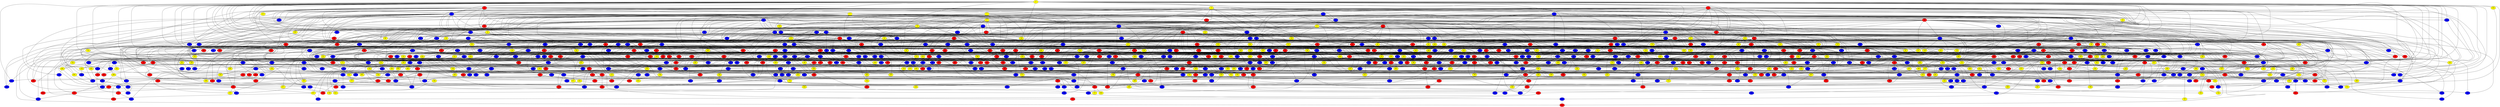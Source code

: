 graph {
0 [style = filled fillcolor = yellow];
1 [style = filled fillcolor = red];
2 [style = filled fillcolor = yellow];
3 [style = filled fillcolor = red];
4 [style = filled fillcolor = blue];
5 [style = filled fillcolor = blue];
6 [style = filled fillcolor = blue];
7 [style = filled fillcolor = yellow];
8 [style = filled fillcolor = blue];
9 [style = filled fillcolor = yellow];
10 [style = filled fillcolor = yellow];
11 [style = filled fillcolor = yellow];
12 [style = filled fillcolor = blue];
13 [style = filled fillcolor = blue];
14 [style = filled fillcolor = red];
15 [style = filled fillcolor = blue];
16 [style = filled fillcolor = blue];
17 [style = filled fillcolor = yellow];
18 [style = filled fillcolor = yellow];
19 [style = filled fillcolor = blue];
20 [style = filled fillcolor = red];
21 [style = filled fillcolor = blue];
22 [style = filled fillcolor = yellow];
23 [style = filled fillcolor = red];
24 [style = filled fillcolor = yellow];
25 [style = filled fillcolor = blue];
26 [style = filled fillcolor = red];
27 [style = filled fillcolor = blue];
28 [style = filled fillcolor = blue];
29 [style = filled fillcolor = red];
30 [style = filled fillcolor = red];
31 [style = filled fillcolor = red];
32 [style = filled fillcolor = red];
33 [style = filled fillcolor = red];
34 [style = filled fillcolor = red];
35 [style = filled fillcolor = blue];
36 [style = filled fillcolor = yellow];
37 [style = filled fillcolor = blue];
38 [style = filled fillcolor = red];
39 [style = filled fillcolor = yellow];
40 [style = filled fillcolor = red];
41 [style = filled fillcolor = blue];
42 [style = filled fillcolor = blue];
43 [style = filled fillcolor = blue];
44 [style = filled fillcolor = red];
45 [style = filled fillcolor = yellow];
46 [style = filled fillcolor = yellow];
47 [style = filled fillcolor = yellow];
48 [style = filled fillcolor = red];
49 [style = filled fillcolor = blue];
50 [style = filled fillcolor = yellow];
51 [style = filled fillcolor = blue];
52 [style = filled fillcolor = blue];
53 [style = filled fillcolor = blue];
54 [style = filled fillcolor = blue];
55 [style = filled fillcolor = blue];
56 [style = filled fillcolor = red];
57 [style = filled fillcolor = blue];
58 [style = filled fillcolor = blue];
59 [style = filled fillcolor = red];
60 [style = filled fillcolor = blue];
61 [style = filled fillcolor = red];
62 [style = filled fillcolor = red];
63 [style = filled fillcolor = blue];
64 [style = filled fillcolor = red];
65 [style = filled fillcolor = red];
66 [style = filled fillcolor = yellow];
67 [style = filled fillcolor = blue];
68 [style = filled fillcolor = blue];
69 [style = filled fillcolor = blue];
70 [style = filled fillcolor = red];
71 [style = filled fillcolor = blue];
72 [style = filled fillcolor = yellow];
73 [style = filled fillcolor = red];
74 [style = filled fillcolor = yellow];
75 [style = filled fillcolor = blue];
76 [style = filled fillcolor = blue];
77 [style = filled fillcolor = blue];
78 [style = filled fillcolor = yellow];
79 [style = filled fillcolor = red];
80 [style = filled fillcolor = blue];
81 [style = filled fillcolor = yellow];
82 [style = filled fillcolor = blue];
83 [style = filled fillcolor = blue];
84 [style = filled fillcolor = red];
85 [style = filled fillcolor = yellow];
86 [style = filled fillcolor = blue];
87 [style = filled fillcolor = red];
88 [style = filled fillcolor = yellow];
89 [style = filled fillcolor = red];
90 [style = filled fillcolor = blue];
91 [style = filled fillcolor = red];
92 [style = filled fillcolor = yellow];
93 [style = filled fillcolor = yellow];
94 [style = filled fillcolor = red];
95 [style = filled fillcolor = red];
96 [style = filled fillcolor = red];
97 [style = filled fillcolor = red];
98 [style = filled fillcolor = red];
99 [style = filled fillcolor = blue];
100 [style = filled fillcolor = blue];
101 [style = filled fillcolor = red];
102 [style = filled fillcolor = yellow];
103 [style = filled fillcolor = red];
104 [style = filled fillcolor = blue];
105 [style = filled fillcolor = blue];
106 [style = filled fillcolor = yellow];
107 [style = filled fillcolor = yellow];
108 [style = filled fillcolor = blue];
109 [style = filled fillcolor = red];
110 [style = filled fillcolor = red];
111 [style = filled fillcolor = red];
112 [style = filled fillcolor = blue];
113 [style = filled fillcolor = yellow];
114 [style = filled fillcolor = yellow];
115 [style = filled fillcolor = red];
116 [style = filled fillcolor = blue];
117 [style = filled fillcolor = blue];
118 [style = filled fillcolor = blue];
119 [style = filled fillcolor = yellow];
120 [style = filled fillcolor = yellow];
121 [style = filled fillcolor = red];
122 [style = filled fillcolor = yellow];
123 [style = filled fillcolor = yellow];
124 [style = filled fillcolor = red];
125 [style = filled fillcolor = blue];
126 [style = filled fillcolor = blue];
127 [style = filled fillcolor = red];
128 [style = filled fillcolor = blue];
129 [style = filled fillcolor = yellow];
130 [style = filled fillcolor = blue];
131 [style = filled fillcolor = blue];
132 [style = filled fillcolor = blue];
133 [style = filled fillcolor = red];
134 [style = filled fillcolor = yellow];
135 [style = filled fillcolor = red];
136 [style = filled fillcolor = blue];
137 [style = filled fillcolor = red];
138 [style = filled fillcolor = red];
139 [style = filled fillcolor = yellow];
140 [style = filled fillcolor = blue];
141 [style = filled fillcolor = red];
142 [style = filled fillcolor = blue];
143 [style = filled fillcolor = yellow];
144 [style = filled fillcolor = blue];
145 [style = filled fillcolor = yellow];
146 [style = filled fillcolor = red];
147 [style = filled fillcolor = yellow];
148 [style = filled fillcolor = red];
149 [style = filled fillcolor = blue];
150 [style = filled fillcolor = yellow];
151 [style = filled fillcolor = blue];
152 [style = filled fillcolor = blue];
153 [style = filled fillcolor = red];
154 [style = filled fillcolor = red];
155 [style = filled fillcolor = blue];
156 [style = filled fillcolor = red];
157 [style = filled fillcolor = blue];
158 [style = filled fillcolor = yellow];
159 [style = filled fillcolor = red];
160 [style = filled fillcolor = red];
161 [style = filled fillcolor = blue];
162 [style = filled fillcolor = blue];
163 [style = filled fillcolor = blue];
164 [style = filled fillcolor = red];
165 [style = filled fillcolor = blue];
166 [style = filled fillcolor = blue];
167 [style = filled fillcolor = blue];
168 [style = filled fillcolor = red];
169 [style = filled fillcolor = yellow];
170 [style = filled fillcolor = blue];
171 [style = filled fillcolor = yellow];
172 [style = filled fillcolor = red];
173 [style = filled fillcolor = blue];
174 [style = filled fillcolor = red];
175 [style = filled fillcolor = blue];
176 [style = filled fillcolor = yellow];
177 [style = filled fillcolor = blue];
178 [style = filled fillcolor = red];
179 [style = filled fillcolor = red];
180 [style = filled fillcolor = yellow];
181 [style = filled fillcolor = blue];
182 [style = filled fillcolor = yellow];
183 [style = filled fillcolor = red];
184 [style = filled fillcolor = blue];
185 [style = filled fillcolor = blue];
186 [style = filled fillcolor = yellow];
187 [style = filled fillcolor = blue];
188 [style = filled fillcolor = blue];
189 [style = filled fillcolor = yellow];
190 [style = filled fillcolor = blue];
191 [style = filled fillcolor = blue];
192 [style = filled fillcolor = red];
193 [style = filled fillcolor = blue];
194 [style = filled fillcolor = yellow];
195 [style = filled fillcolor = yellow];
196 [style = filled fillcolor = blue];
197 [style = filled fillcolor = blue];
198 [style = filled fillcolor = red];
199 [style = filled fillcolor = red];
200 [style = filled fillcolor = yellow];
201 [style = filled fillcolor = yellow];
202 [style = filled fillcolor = blue];
203 [style = filled fillcolor = red];
204 [style = filled fillcolor = red];
205 [style = filled fillcolor = blue];
206 [style = filled fillcolor = blue];
207 [style = filled fillcolor = yellow];
208 [style = filled fillcolor = red];
209 [style = filled fillcolor = red];
210 [style = filled fillcolor = yellow];
211 [style = filled fillcolor = yellow];
212 [style = filled fillcolor = red];
213 [style = filled fillcolor = yellow];
214 [style = filled fillcolor = yellow];
215 [style = filled fillcolor = red];
216 [style = filled fillcolor = red];
217 [style = filled fillcolor = blue];
218 [style = filled fillcolor = red];
219 [style = filled fillcolor = yellow];
220 [style = filled fillcolor = blue];
221 [style = filled fillcolor = yellow];
222 [style = filled fillcolor = red];
223 [style = filled fillcolor = yellow];
224 [style = filled fillcolor = red];
225 [style = filled fillcolor = red];
226 [style = filled fillcolor = red];
227 [style = filled fillcolor = red];
228 [style = filled fillcolor = red];
229 [style = filled fillcolor = yellow];
230 [style = filled fillcolor = blue];
231 [style = filled fillcolor = red];
232 [style = filled fillcolor = yellow];
233 [style = filled fillcolor = blue];
234 [style = filled fillcolor = blue];
235 [style = filled fillcolor = yellow];
236 [style = filled fillcolor = blue];
237 [style = filled fillcolor = blue];
238 [style = filled fillcolor = yellow];
239 [style = filled fillcolor = blue];
240 [style = filled fillcolor = yellow];
241 [style = filled fillcolor = blue];
242 [style = filled fillcolor = blue];
243 [style = filled fillcolor = blue];
244 [style = filled fillcolor = blue];
245 [style = filled fillcolor = yellow];
246 [style = filled fillcolor = red];
247 [style = filled fillcolor = blue];
248 [style = filled fillcolor = yellow];
249 [style = filled fillcolor = blue];
250 [style = filled fillcolor = red];
251 [style = filled fillcolor = red];
252 [style = filled fillcolor = blue];
253 [style = filled fillcolor = yellow];
254 [style = filled fillcolor = yellow];
255 [style = filled fillcolor = red];
256 [style = filled fillcolor = red];
257 [style = filled fillcolor = yellow];
258 [style = filled fillcolor = blue];
259 [style = filled fillcolor = red];
260 [style = filled fillcolor = blue];
261 [style = filled fillcolor = blue];
262 [style = filled fillcolor = blue];
263 [style = filled fillcolor = yellow];
264 [style = filled fillcolor = blue];
265 [style = filled fillcolor = red];
266 [style = filled fillcolor = blue];
267 [style = filled fillcolor = red];
268 [style = filled fillcolor = blue];
269 [style = filled fillcolor = blue];
270 [style = filled fillcolor = blue];
271 [style = filled fillcolor = blue];
272 [style = filled fillcolor = blue];
273 [style = filled fillcolor = yellow];
274 [style = filled fillcolor = red];
275 [style = filled fillcolor = yellow];
276 [style = filled fillcolor = blue];
277 [style = filled fillcolor = blue];
278 [style = filled fillcolor = blue];
279 [style = filled fillcolor = blue];
280 [style = filled fillcolor = blue];
281 [style = filled fillcolor = blue];
282 [style = filled fillcolor = yellow];
283 [style = filled fillcolor = yellow];
284 [style = filled fillcolor = blue];
285 [style = filled fillcolor = yellow];
286 [style = filled fillcolor = blue];
287 [style = filled fillcolor = red];
288 [style = filled fillcolor = blue];
289 [style = filled fillcolor = red];
290 [style = filled fillcolor = blue];
291 [style = filled fillcolor = red];
292 [style = filled fillcolor = yellow];
293 [style = filled fillcolor = blue];
294 [style = filled fillcolor = blue];
295 [style = filled fillcolor = yellow];
296 [style = filled fillcolor = red];
297 [style = filled fillcolor = yellow];
298 [style = filled fillcolor = yellow];
299 [style = filled fillcolor = blue];
300 [style = filled fillcolor = red];
301 [style = filled fillcolor = red];
302 [style = filled fillcolor = blue];
303 [style = filled fillcolor = red];
304 [style = filled fillcolor = blue];
305 [style = filled fillcolor = yellow];
306 [style = filled fillcolor = red];
307 [style = filled fillcolor = red];
308 [style = filled fillcolor = yellow];
309 [style = filled fillcolor = blue];
310 [style = filled fillcolor = blue];
311 [style = filled fillcolor = yellow];
312 [style = filled fillcolor = blue];
313 [style = filled fillcolor = red];
314 [style = filled fillcolor = red];
315 [style = filled fillcolor = yellow];
316 [style = filled fillcolor = blue];
317 [style = filled fillcolor = yellow];
318 [style = filled fillcolor = blue];
319 [style = filled fillcolor = red];
320 [style = filled fillcolor = blue];
321 [style = filled fillcolor = blue];
322 [style = filled fillcolor = yellow];
323 [style = filled fillcolor = yellow];
324 [style = filled fillcolor = yellow];
325 [style = filled fillcolor = blue];
326 [style = filled fillcolor = blue];
327 [style = filled fillcolor = red];
328 [style = filled fillcolor = blue];
329 [style = filled fillcolor = red];
330 [style = filled fillcolor = blue];
331 [style = filled fillcolor = red];
332 [style = filled fillcolor = yellow];
333 [style = filled fillcolor = yellow];
334 [style = filled fillcolor = blue];
335 [style = filled fillcolor = yellow];
336 [style = filled fillcolor = red];
337 [style = filled fillcolor = red];
338 [style = filled fillcolor = blue];
339 [style = filled fillcolor = yellow];
340 [style = filled fillcolor = blue];
341 [style = filled fillcolor = red];
342 [style = filled fillcolor = red];
343 [style = filled fillcolor = red];
344 [style = filled fillcolor = yellow];
345 [style = filled fillcolor = yellow];
346 [style = filled fillcolor = red];
347 [style = filled fillcolor = blue];
348 [style = filled fillcolor = red];
349 [style = filled fillcolor = yellow];
350 [style = filled fillcolor = yellow];
351 [style = filled fillcolor = red];
352 [style = filled fillcolor = yellow];
353 [style = filled fillcolor = red];
354 [style = filled fillcolor = red];
355 [style = filled fillcolor = blue];
356 [style = filled fillcolor = red];
357 [style = filled fillcolor = blue];
358 [style = filled fillcolor = blue];
359 [style = filled fillcolor = yellow];
360 [style = filled fillcolor = blue];
361 [style = filled fillcolor = blue];
362 [style = filled fillcolor = red];
363 [style = filled fillcolor = yellow];
364 [style = filled fillcolor = blue];
365 [style = filled fillcolor = yellow];
366 [style = filled fillcolor = blue];
367 [style = filled fillcolor = blue];
368 [style = filled fillcolor = red];
369 [style = filled fillcolor = blue];
370 [style = filled fillcolor = blue];
371 [style = filled fillcolor = blue];
372 [style = filled fillcolor = blue];
373 [style = filled fillcolor = blue];
374 [style = filled fillcolor = blue];
375 [style = filled fillcolor = blue];
376 [style = filled fillcolor = blue];
377 [style = filled fillcolor = blue];
378 [style = filled fillcolor = blue];
379 [style = filled fillcolor = red];
380 [style = filled fillcolor = red];
381 [style = filled fillcolor = blue];
382 [style = filled fillcolor = yellow];
383 [style = filled fillcolor = blue];
384 [style = filled fillcolor = red];
385 [style = filled fillcolor = yellow];
386 [style = filled fillcolor = yellow];
387 [style = filled fillcolor = red];
388 [style = filled fillcolor = blue];
389 [style = filled fillcolor = red];
390 [style = filled fillcolor = yellow];
391 [style = filled fillcolor = yellow];
392 [style = filled fillcolor = blue];
393 [style = filled fillcolor = blue];
394 [style = filled fillcolor = yellow];
395 [style = filled fillcolor = blue];
396 [style = filled fillcolor = yellow];
397 [style = filled fillcolor = blue];
398 [style = filled fillcolor = blue];
399 [style = filled fillcolor = blue];
400 [style = filled fillcolor = red];
401 [style = filled fillcolor = red];
402 [style = filled fillcolor = yellow];
403 [style = filled fillcolor = blue];
404 [style = filled fillcolor = yellow];
405 [style = filled fillcolor = red];
406 [style = filled fillcolor = red];
407 [style = filled fillcolor = red];
408 [style = filled fillcolor = yellow];
409 [style = filled fillcolor = yellow];
410 [style = filled fillcolor = red];
411 [style = filled fillcolor = blue];
412 [style = filled fillcolor = blue];
413 [style = filled fillcolor = red];
414 [style = filled fillcolor = yellow];
415 [style = filled fillcolor = blue];
416 [style = filled fillcolor = yellow];
417 [style = filled fillcolor = blue];
418 [style = filled fillcolor = blue];
419 [style = filled fillcolor = blue];
420 [style = filled fillcolor = blue];
421 [style = filled fillcolor = blue];
422 [style = filled fillcolor = blue];
423 [style = filled fillcolor = blue];
424 [style = filled fillcolor = red];
425 [style = filled fillcolor = yellow];
426 [style = filled fillcolor = yellow];
427 [style = filled fillcolor = red];
428 [style = filled fillcolor = red];
429 [style = filled fillcolor = yellow];
430 [style = filled fillcolor = blue];
431 [style = filled fillcolor = red];
432 [style = filled fillcolor = blue];
433 [style = filled fillcolor = blue];
434 [style = filled fillcolor = blue];
435 [style = filled fillcolor = red];
436 [style = filled fillcolor = blue];
437 [style = filled fillcolor = red];
438 [style = filled fillcolor = yellow];
439 [style = filled fillcolor = blue];
440 [style = filled fillcolor = red];
441 [style = filled fillcolor = blue];
442 [style = filled fillcolor = red];
443 [style = filled fillcolor = blue];
444 [style = filled fillcolor = red];
445 [style = filled fillcolor = blue];
446 [style = filled fillcolor = red];
447 [style = filled fillcolor = blue];
448 [style = filled fillcolor = yellow];
449 [style = filled fillcolor = blue];
450 [style = filled fillcolor = red];
451 [style = filled fillcolor = yellow];
452 [style = filled fillcolor = blue];
453 [style = filled fillcolor = yellow];
454 [style = filled fillcolor = blue];
455 [style = filled fillcolor = blue];
456 [style = filled fillcolor = blue];
457 [style = filled fillcolor = yellow];
458 [style = filled fillcolor = blue];
459 [style = filled fillcolor = yellow];
460 [style = filled fillcolor = blue];
461 [style = filled fillcolor = yellow];
462 [style = filled fillcolor = blue];
463 [style = filled fillcolor = blue];
464 [style = filled fillcolor = blue];
465 [style = filled fillcolor = blue];
466 [style = filled fillcolor = blue];
467 [style = filled fillcolor = blue];
468 [style = filled fillcolor = yellow];
469 [style = filled fillcolor = yellow];
470 [style = filled fillcolor = blue];
471 [style = filled fillcolor = blue];
472 [style = filled fillcolor = yellow];
473 [style = filled fillcolor = blue];
474 [style = filled fillcolor = blue];
475 [style = filled fillcolor = yellow];
476 [style = filled fillcolor = blue];
477 [style = filled fillcolor = blue];
478 [style = filled fillcolor = blue];
479 [style = filled fillcolor = blue];
480 [style = filled fillcolor = red];
481 [style = filled fillcolor = blue];
482 [style = filled fillcolor = blue];
483 [style = filled fillcolor = yellow];
484 [style = filled fillcolor = yellow];
485 [style = filled fillcolor = red];
486 [style = filled fillcolor = blue];
487 [style = filled fillcolor = yellow];
488 [style = filled fillcolor = blue];
489 [style = filled fillcolor = blue];
490 [style = filled fillcolor = red];
491 [style = filled fillcolor = blue];
492 [style = filled fillcolor = yellow];
493 [style = filled fillcolor = blue];
494 [style = filled fillcolor = yellow];
495 [style = filled fillcolor = red];
496 [style = filled fillcolor = yellow];
497 [style = filled fillcolor = yellow];
498 [style = filled fillcolor = yellow];
499 [style = filled fillcolor = yellow];
500 [style = filled fillcolor = blue];
501 [style = filled fillcolor = blue];
502 [style = filled fillcolor = blue];
503 [style = filled fillcolor = yellow];
504 [style = filled fillcolor = yellow];
505 [style = filled fillcolor = blue];
506 [style = filled fillcolor = blue];
507 [style = filled fillcolor = yellow];
508 [style = filled fillcolor = red];
509 [style = filled fillcolor = blue];
510 [style = filled fillcolor = blue];
511 [style = filled fillcolor = blue];
512 [style = filled fillcolor = blue];
513 [style = filled fillcolor = yellow];
514 [style = filled fillcolor = yellow];
515 [style = filled fillcolor = blue];
516 [style = filled fillcolor = yellow];
517 [style = filled fillcolor = red];
518 [style = filled fillcolor = red];
519 [style = filled fillcolor = yellow];
520 [style = filled fillcolor = yellow];
521 [style = filled fillcolor = blue];
522 [style = filled fillcolor = red];
523 [style = filled fillcolor = yellow];
524 [style = filled fillcolor = blue];
525 [style = filled fillcolor = blue];
526 [style = filled fillcolor = red];
527 [style = filled fillcolor = red];
528 [style = filled fillcolor = yellow];
529 [style = filled fillcolor = yellow];
530 [style = filled fillcolor = red];
531 [style = filled fillcolor = red];
532 [style = filled fillcolor = blue];
533 [style = filled fillcolor = yellow];
534 [style = filled fillcolor = blue];
535 [style = filled fillcolor = yellow];
536 [style = filled fillcolor = yellow];
537 [style = filled fillcolor = blue];
538 [style = filled fillcolor = blue];
539 [style = filled fillcolor = blue];
540 [style = filled fillcolor = blue];
541 [style = filled fillcolor = red];
542 [style = filled fillcolor = blue];
543 [style = filled fillcolor = red];
544 [style = filled fillcolor = blue];
545 [style = filled fillcolor = blue];
546 [style = filled fillcolor = red];
547 [style = filled fillcolor = blue];
548 [style = filled fillcolor = blue];
549 [style = filled fillcolor = yellow];
550 [style = filled fillcolor = blue];
551 [style = filled fillcolor = red];
552 [style = filled fillcolor = blue];
553 [style = filled fillcolor = yellow];
554 [style = filled fillcolor = blue];
555 [style = filled fillcolor = blue];
556 [style = filled fillcolor = blue];
557 [style = filled fillcolor = yellow];
558 [style = filled fillcolor = yellow];
559 [style = filled fillcolor = blue];
560 [style = filled fillcolor = yellow];
561 [style = filled fillcolor = blue];
562 [style = filled fillcolor = blue];
563 [style = filled fillcolor = red];
564 [style = filled fillcolor = blue];
565 [style = filled fillcolor = blue];
566 [style = filled fillcolor = blue];
567 [style = filled fillcolor = blue];
568 [style = filled fillcolor = blue];
569 [style = filled fillcolor = blue];
570 [style = filled fillcolor = red];
571 [style = filled fillcolor = yellow];
572 [style = filled fillcolor = blue];
573 [style = filled fillcolor = yellow];
574 [style = filled fillcolor = blue];
575 [style = filled fillcolor = red];
576 [style = filled fillcolor = red];
577 [style = filled fillcolor = blue];
578 [style = filled fillcolor = yellow];
579 [style = filled fillcolor = red];
580 [style = filled fillcolor = red];
581 [style = filled fillcolor = red];
582 [style = filled fillcolor = blue];
583 [style = filled fillcolor = blue];
584 [style = filled fillcolor = blue];
585 [style = filled fillcolor = red];
586 [style = filled fillcolor = blue];
587 [style = filled fillcolor = red];
588 [style = filled fillcolor = blue];
589 [style = filled fillcolor = blue];
590 [style = filled fillcolor = red];
591 [style = filled fillcolor = yellow];
592 [style = filled fillcolor = blue];
593 [style = filled fillcolor = yellow];
594 [style = filled fillcolor = yellow];
595 [style = filled fillcolor = blue];
596 [style = filled fillcolor = yellow];
597 [style = filled fillcolor = blue];
598 [style = filled fillcolor = blue];
599 [style = filled fillcolor = blue];
600 [style = filled fillcolor = red];
601 [style = filled fillcolor = blue];
602 [style = filled fillcolor = blue];
603 [style = filled fillcolor = blue];
604 [style = filled fillcolor = yellow];
605 [style = filled fillcolor = red];
606 [style = filled fillcolor = blue];
607 [style = filled fillcolor = yellow];
608 [style = filled fillcolor = blue];
609 [style = filled fillcolor = blue];
610 [style = filled fillcolor = red];
611 [style = filled fillcolor = yellow];
612 [style = filled fillcolor = red];
613 [style = filled fillcolor = yellow];
614 [style = filled fillcolor = blue];
615 [style = filled fillcolor = red];
616 [style = filled fillcolor = yellow];
617 [style = filled fillcolor = blue];
618 [style = filled fillcolor = yellow];
619 [style = filled fillcolor = red];
620 [style = filled fillcolor = red];
621 [style = filled fillcolor = blue];
622 [style = filled fillcolor = yellow];
623 [style = filled fillcolor = red];
624 [style = filled fillcolor = blue];
625 [style = filled fillcolor = yellow];
626 [style = filled fillcolor = red];
627 [style = filled fillcolor = blue];
628 [style = filled fillcolor = red];
629 [style = filled fillcolor = blue];
630 [style = filled fillcolor = yellow];
631 [style = filled fillcolor = red];
632 [style = filled fillcolor = red];
633 [style = filled fillcolor = yellow];
634 [style = filled fillcolor = blue];
635 [style = filled fillcolor = yellow];
636 [style = filled fillcolor = red];
637 [style = filled fillcolor = blue];
638 [style = filled fillcolor = blue];
639 [style = filled fillcolor = yellow];
640 [style = filled fillcolor = blue];
641 [style = filled fillcolor = red];
642 [style = filled fillcolor = yellow];
643 [style = filled fillcolor = blue];
644 [style = filled fillcolor = red];
645 [style = filled fillcolor = blue];
646 [style = filled fillcolor = blue];
647 [style = filled fillcolor = yellow];
648 [style = filled fillcolor = red];
649 [style = filled fillcolor = blue];
650 [style = filled fillcolor = blue];
651 [style = filled fillcolor = blue];
652 [style = filled fillcolor = blue];
653 [style = filled fillcolor = yellow];
654 [style = filled fillcolor = blue];
655 [style = filled fillcolor = yellow];
656 [style = filled fillcolor = blue];
657 [style = filled fillcolor = yellow];
658 [style = filled fillcolor = blue];
659 [style = filled fillcolor = blue];
660 [style = filled fillcolor = red];
661 [style = filled fillcolor = yellow];
662 [style = filled fillcolor = blue];
663 [style = filled fillcolor = red];
664 [style = filled fillcolor = yellow];
665 [style = filled fillcolor = red];
666 [style = filled fillcolor = red];
667 [style = filled fillcolor = yellow];
668 [style = filled fillcolor = red];
669 [style = filled fillcolor = blue];
670 [style = filled fillcolor = red];
671 [style = filled fillcolor = yellow];
672 [style = filled fillcolor = blue];
673 [style = filled fillcolor = red];
674 [style = filled fillcolor = red];
675 [style = filled fillcolor = red];
676 [style = filled fillcolor = yellow];
677 [style = filled fillcolor = yellow];
678 [style = filled fillcolor = red];
679 [style = filled fillcolor = blue];
680 [style = filled fillcolor = blue];
681 [style = filled fillcolor = blue];
682 [style = filled fillcolor = blue];
683 [style = filled fillcolor = yellow];
684 [style = filled fillcolor = red];
685 [style = filled fillcolor = yellow];
686 [style = filled fillcolor = yellow];
687 [style = filled fillcolor = blue];
688 [style = filled fillcolor = blue];
689 [style = filled fillcolor = red];
690 [style = filled fillcolor = red];
691 [style = filled fillcolor = blue];
692 [style = filled fillcolor = yellow];
693 [style = filled fillcolor = red];
694 [style = filled fillcolor = red];
695 [style = filled fillcolor = yellow];
696 [style = filled fillcolor = red];
697 [style = filled fillcolor = blue];
698 [style = filled fillcolor = blue];
699 [style = filled fillcolor = red];
700 [style = filled fillcolor = blue];
701 [style = filled fillcolor = yellow];
702 [style = filled fillcolor = blue];
703 [style = filled fillcolor = red];
704 [style = filled fillcolor = blue];
705 [style = filled fillcolor = yellow];
706 [style = filled fillcolor = red];
707 [style = filled fillcolor = blue];
708 [style = filled fillcolor = red];
709 [style = filled fillcolor = red];
710 [style = filled fillcolor = blue];
711 [style = filled fillcolor = yellow];
712 [style = filled fillcolor = blue];
713 [style = filled fillcolor = blue];
714 [style = filled fillcolor = red];
715 [style = filled fillcolor = blue];
716 [style = filled fillcolor = yellow];
717 [style = filled fillcolor = blue];
718 [style = filled fillcolor = blue];
719 [style = filled fillcolor = yellow];
720 [style = filled fillcolor = blue];
721 [style = filled fillcolor = blue];
722 [style = filled fillcolor = blue];
723 [style = filled fillcolor = blue];
724 [style = filled fillcolor = blue];
725 [style = filled fillcolor = yellow];
726 [style = filled fillcolor = yellow];
727 [style = filled fillcolor = blue];
728 [style = filled fillcolor = blue];
729 [style = filled fillcolor = blue];
730 [style = filled fillcolor = red];
731 [style = filled fillcolor = blue];
732 [style = filled fillcolor = blue];
733 [style = filled fillcolor = yellow];
734 [style = filled fillcolor = blue];
735 [style = filled fillcolor = blue];
736 [style = filled fillcolor = yellow];
737 [style = filled fillcolor = red];
738 [style = filled fillcolor = blue];
739 [style = filled fillcolor = yellow];
740 [style = filled fillcolor = red];
741 [style = filled fillcolor = blue];
742 [style = filled fillcolor = yellow];
743 [style = filled fillcolor = blue];
744 [style = filled fillcolor = blue];
745 [style = filled fillcolor = blue];
746 [style = filled fillcolor = red];
747 [style = filled fillcolor = blue];
748 [style = filled fillcolor = red];
749 [style = filled fillcolor = yellow];
750 [style = filled fillcolor = blue];
751 [style = filled fillcolor = blue];
752 [style = filled fillcolor = yellow];
753 [style = filled fillcolor = blue];
754 [style = filled fillcolor = red];
755 [style = filled fillcolor = yellow];
756 [style = filled fillcolor = yellow];
757 [style = filled fillcolor = yellow];
758 [style = filled fillcolor = yellow];
759 [style = filled fillcolor = yellow];
760 [style = filled fillcolor = blue];
761 [style = filled fillcolor = red];
762 [style = filled fillcolor = blue];
763 [style = filled fillcolor = yellow];
764 [style = filled fillcolor = red];
765 [style = filled fillcolor = blue];
766 [style = filled fillcolor = red];
767 [style = filled fillcolor = yellow];
768 [style = filled fillcolor = yellow];
769 [style = filled fillcolor = red];
770 [style = filled fillcolor = red];
771 [style = filled fillcolor = blue];
772 [style = filled fillcolor = red];
773 [style = filled fillcolor = yellow];
774 [style = filled fillcolor = yellow];
775 [style = filled fillcolor = red];
776 [style = filled fillcolor = yellow];
777 [style = filled fillcolor = yellow];
778 [style = filled fillcolor = red];
779 [style = filled fillcolor = red];
780 [style = filled fillcolor = red];
781 [style = filled fillcolor = blue];
782 [style = filled fillcolor = red];
783 [style = filled fillcolor = blue];
784 [style = filled fillcolor = blue];
785 [style = filled fillcolor = blue];
786 [style = filled fillcolor = blue];
787 [style = filled fillcolor = yellow];
788 [style = filled fillcolor = red];
789 [style = filled fillcolor = yellow];
790 [style = filled fillcolor = yellow];
791 [style = filled fillcolor = yellow];
792 [style = filled fillcolor = red];
793 [style = filled fillcolor = blue];
794 [style = filled fillcolor = yellow];
795 [style = filled fillcolor = red];
796 [style = filled fillcolor = blue];
797 [style = filled fillcolor = yellow];
798 [style = filled fillcolor = yellow];
799 [style = filled fillcolor = red];
800 [style = filled fillcolor = blue];
801 [style = filled fillcolor = yellow];
802 [style = filled fillcolor = red];
803 [style = filled fillcolor = red];
804 [style = filled fillcolor = blue];
805 [style = filled fillcolor = red];
806 [style = filled fillcolor = blue];
807 [style = filled fillcolor = blue];
808 [style = filled fillcolor = yellow];
809 [style = filled fillcolor = yellow];
810 [style = filled fillcolor = blue];
811 [style = filled fillcolor = red];
812 [style = filled fillcolor = red];
813 [style = filled fillcolor = blue];
814 [style = filled fillcolor = blue];
815 [style = filled fillcolor = yellow];
816 [style = filled fillcolor = blue];
817 [style = filled fillcolor = blue];
818 [style = filled fillcolor = blue];
819 [style = filled fillcolor = blue];
820 [style = filled fillcolor = blue];
821 [style = filled fillcolor = blue];
822 [style = filled fillcolor = red];
823 [style = filled fillcolor = blue];
824 [style = filled fillcolor = blue];
825 [style = filled fillcolor = blue];
826 [style = filled fillcolor = yellow];
827 [style = filled fillcolor = red];
828 [style = filled fillcolor = blue];
829 [style = filled fillcolor = blue];
830 [style = filled fillcolor = red];
831 [style = filled fillcolor = blue];
832 [style = filled fillcolor = red];
833 [style = filled fillcolor = blue];
834 [style = filled fillcolor = blue];
835 [style = filled fillcolor = yellow];
836 [style = filled fillcolor = yellow];
837 [style = filled fillcolor = red];
838 [style = filled fillcolor = red];
839 [style = filled fillcolor = red];
840 [style = filled fillcolor = blue];
841 [style = filled fillcolor = blue];
842 [style = filled fillcolor = red];
843 [style = filled fillcolor = yellow];
844 [style = filled fillcolor = red];
845 [style = filled fillcolor = red];
846 [style = filled fillcolor = yellow];
847 [style = filled fillcolor = yellow];
848 [style = filled fillcolor = yellow];
849 [style = filled fillcolor = yellow];
0 -- 16;
0 -- 22;
0 -- 30;
0 -- 43;
0 -- 48;
0 -- 78;
0 -- 88;
0 -- 97;
0 -- 113;
0 -- 114;
0 -- 115;
0 -- 125;
0 -- 132;
0 -- 142;
0 -- 171;
0 -- 175;
0 -- 187;
0 -- 201;
0 -- 233;
0 -- 240;
0 -- 242;
0 -- 246;
0 -- 248;
0 -- 262;
0 -- 276;
0 -- 284;
0 -- 290;
0 -- 296;
0 -- 324;
0 -- 356;
0 -- 358;
0 -- 376;
0 -- 398;
0 -- 405;
0 -- 10;
0 -- 4;
0 -- 3;
0 -- 1;
0 -- 461;
0 -- 468;
0 -- 475;
0 -- 532;
0 -- 540;
0 -- 551;
0 -- 552;
0 -- 611;
0 -- 672;
0 -- 711;
0 -- 748;
1 -- 5;
1 -- 6;
1 -- 10;
1 -- 12;
1 -- 13;
1 -- 14;
1 -- 19;
1 -- 24;
1 -- 36;
1 -- 38;
1 -- 48;
1 -- 54;
1 -- 55;
1 -- 60;
1 -- 64;
1 -- 70;
1 -- 73;
1 -- 98;
1 -- 109;
1 -- 156;
1 -- 167;
1 -- 171;
1 -- 220;
1 -- 251;
1 -- 261;
1 -- 283;
1 -- 384;
1 -- 389;
1 -- 404;
1 -- 454;
1 -- 530;
1 -- 549;
1 -- 576;
1 -- 580;
1 -- 620;
1 -- 633;
1 -- 637;
1 -- 665;
1 -- 767;
1 -- 832;
2 -- 6;
2 -- 7;
2 -- 20;
2 -- 21;
2 -- 33;
2 -- 42;
2 -- 63;
2 -- 87;
2 -- 102;
2 -- 112;
2 -- 113;
2 -- 123;
2 -- 176;
2 -- 226;
2 -- 250;
2 -- 268;
2 -- 271;
2 -- 282;
2 -- 329;
2 -- 343;
2 -- 406;
2 -- 431;
2 -- 471;
2 -- 676;
2 -- 697;
3 -- 4;
3 -- 9;
3 -- 16;
3 -- 24;
3 -- 27;
3 -- 29;
3 -- 41;
3 -- 43;
3 -- 65;
3 -- 71;
3 -- 83;
3 -- 103;
3 -- 117;
3 -- 135;
3 -- 147;
3 -- 192;
3 -- 228;
3 -- 275;
3 -- 306;
3 -- 317;
3 -- 399;
3 -- 430;
3 -- 456;
3 -- 471;
3 -- 511;
4 -- 8;
4 -- 10;
4 -- 15;
4 -- 17;
4 -- 18;
4 -- 29;
4 -- 52;
4 -- 60;
4 -- 84;
4 -- 94;
4 -- 110;
4 -- 131;
4 -- 135;
4 -- 150;
4 -- 152;
4 -- 186;
4 -- 195;
4 -- 212;
4 -- 232;
4 -- 244;
4 -- 264;
4 -- 443;
4 -- 483;
4 -- 520;
4 -- 561;
4 -- 640;
4 -- 667;
4 -- 714;
4 -- 725;
4 -- 772;
4 -- 779;
4 -- 806;
5 -- 6;
5 -- 17;
5 -- 21;
5 -- 62;
5 -- 131;
5 -- 215;
5 -- 236;
5 -- 264;
5 -- 355;
5 -- 633;
5 -- 726;
5 -- 829;
6 -- 11;
6 -- 28;
6 -- 47;
6 -- 93;
6 -- 96;
6 -- 116;
6 -- 145;
6 -- 192;
6 -- 255;
6 -- 331;
6 -- 414;
6 -- 451;
6 -- 600;
6 -- 710;
7 -- 8;
7 -- 17;
7 -- 31;
7 -- 58;
7 -- 108;
7 -- 121;
7 -- 128;
7 -- 149;
7 -- 208;
7 -- 217;
7 -- 231;
7 -- 250;
7 -- 258;
7 -- 307;
7 -- 310;
7 -- 393;
7 -- 429;
7 -- 530;
7 -- 562;
7 -- 577;
7 -- 658;
7 -- 683;
7 -- 731;
7 -- 736;
8 -- 12;
8 -- 26;
8 -- 28;
8 -- 32;
8 -- 37;
8 -- 45;
8 -- 46;
8 -- 58;
8 -- 72;
8 -- 75;
8 -- 86;
8 -- 90;
8 -- 92;
8 -- 120;
8 -- 181;
8 -- 254;
8 -- 262;
8 -- 267;
8 -- 276;
8 -- 293;
8 -- 440;
8 -- 566;
8 -- 572;
8 -- 596;
8 -- 632;
8 -- 636;
8 -- 641;
8 -- 698;
8 -- 712;
8 -- 743;
8 -- 849;
9 -- 14;
9 -- 21;
9 -- 32;
9 -- 34;
9 -- 41;
9 -- 62;
9 -- 88;
9 -- 134;
9 -- 136;
9 -- 137;
9 -- 176;
9 -- 238;
9 -- 279;
9 -- 329;
9 -- 331;
9 -- 383;
9 -- 441;
9 -- 455;
9 -- 497;
9 -- 501;
9 -- 608;
9 -- 667;
9 -- 689;
9 -- 722;
9 -- 738;
9 -- 784;
10 -- 19;
10 -- 59;
10 -- 86;
10 -- 164;
10 -- 198;
10 -- 211;
10 -- 225;
10 -- 241;
10 -- 255;
10 -- 486;
10 -- 590;
10 -- 691;
11 -- 12;
11 -- 23;
11 -- 31;
11 -- 52;
11 -- 58;
11 -- 59;
11 -- 79;
11 -- 95;
11 -- 118;
11 -- 126;
11 -- 136;
11 -- 170;
11 -- 186;
11 -- 200;
11 -- 263;
11 -- 265;
11 -- 295;
11 -- 308;
11 -- 387;
11 -- 419;
11 -- 500;
11 -- 713;
11 -- 722;
11 -- 763;
11 -- 808;
12 -- 35;
12 -- 56;
12 -- 146;
12 -- 178;
12 -- 525;
12 -- 710;
13 -- 14;
13 -- 18;
13 -- 24;
13 -- 26;
13 -- 66;
13 -- 68;
13 -- 82;
13 -- 103;
13 -- 126;
13 -- 140;
13 -- 160;
13 -- 204;
13 -- 217;
13 -- 243;
13 -- 358;
13 -- 374;
13 -- 396;
13 -- 402;
13 -- 407;
13 -- 480;
13 -- 495;
13 -- 541;
13 -- 697;
13 -- 810;
14 -- 15;
14 -- 19;
14 -- 50;
14 -- 51;
14 -- 100;
14 -- 191;
14 -- 207;
14 -- 311;
14 -- 325;
14 -- 344;
14 -- 349;
14 -- 397;
14 -- 401;
14 -- 433;
14 -- 472;
14 -- 493;
14 -- 571;
14 -- 654;
14 -- 675;
14 -- 762;
14 -- 811;
15 -- 20;
15 -- 37;
15 -- 111;
15 -- 248;
15 -- 447;
15 -- 516;
15 -- 570;
16 -- 42;
16 -- 53;
16 -- 54;
16 -- 67;
16 -- 80;
16 -- 90;
16 -- 104;
16 -- 151;
16 -- 159;
16 -- 167;
16 -- 178;
16 -- 200;
16 -- 202;
16 -- 253;
16 -- 493;
16 -- 501;
16 -- 510;
16 -- 616;
16 -- 801;
16 -- 838;
17 -- 18;
17 -- 20;
17 -- 22;
17 -- 83;
17 -- 89;
17 -- 105;
17 -- 168;
17 -- 216;
17 -- 229;
17 -- 319;
17 -- 473;
17 -- 559;
17 -- 660;
17 -- 749;
18 -- 27;
18 -- 30;
18 -- 33;
18 -- 35;
18 -- 41;
18 -- 45;
18 -- 48;
18 -- 76;
18 -- 90;
18 -- 127;
18 -- 138;
18 -- 222;
18 -- 231;
18 -- 249;
18 -- 314;
18 -- 336;
18 -- 370;
18 -- 431;
18 -- 492;
18 -- 512;
18 -- 521;
18 -- 557;
18 -- 559;
18 -- 594;
18 -- 640;
18 -- 658;
18 -- 690;
19 -- 44;
19 -- 52;
19 -- 80;
19 -- 85;
19 -- 129;
19 -- 320;
19 -- 348;
19 -- 354;
19 -- 380;
19 -- 386;
19 -- 408;
19 -- 478;
19 -- 631;
19 -- 656;
19 -- 747;
20 -- 36;
20 -- 38;
20 -- 102;
20 -- 128;
20 -- 462;
20 -- 596;
20 -- 688;
20 -- 692;
20 -- 795;
21 -- 25;
21 -- 37;
21 -- 40;
21 -- 89;
21 -- 100;
21 -- 108;
21 -- 114;
21 -- 122;
21 -- 137;
21 -- 140;
21 -- 145;
21 -- 151;
21 -- 154;
21 -- 193;
21 -- 214;
21 -- 230;
21 -- 251;
21 -- 280;
21 -- 377;
21 -- 392;
21 -- 394;
21 -- 465;
21 -- 471;
21 -- 528;
21 -- 598;
21 -- 617;
21 -- 694;
21 -- 699;
21 -- 746;
22 -- 34;
22 -- 44;
22 -- 56;
22 -- 63;
22 -- 72;
22 -- 75;
22 -- 86;
22 -- 89;
22 -- 91;
22 -- 140;
22 -- 141;
22 -- 178;
22 -- 179;
22 -- 211;
22 -- 245;
22 -- 286;
22 -- 308;
22 -- 335;
22 -- 357;
22 -- 373;
22 -- 375;
22 -- 446;
22 -- 448;
22 -- 452;
22 -- 538;
23 -- 39;
23 -- 46;
23 -- 133;
23 -- 144;
23 -- 188;
23 -- 197;
23 -- 292;
23 -- 315;
23 -- 319;
23 -- 365;
23 -- 416;
23 -- 417;
23 -- 656;
23 -- 838;
25 -- 235;
25 -- 602;
26 -- 31;
26 -- 35;
26 -- 53;
26 -- 81;
26 -- 85;
26 -- 172;
26 -- 195;
26 -- 281;
26 -- 312;
26 -- 374;
26 -- 442;
26 -- 457;
26 -- 661;
27 -- 51;
27 -- 71;
27 -- 88;
27 -- 112;
27 -- 122;
27 -- 219;
27 -- 248;
27 -- 469;
27 -- 503;
27 -- 603;
28 -- 221;
28 -- 356;
28 -- 555;
29 -- 79;
29 -- 267;
29 -- 395;
29 -- 621;
29 -- 672;
29 -- 795;
29 -- 817;
30 -- 189;
30 -- 385;
30 -- 386;
30 -- 495;
30 -- 820;
31 -- 34;
31 -- 65;
31 -- 68;
31 -- 82;
31 -- 123;
31 -- 138;
31 -- 205;
31 -- 299;
31 -- 526;
31 -- 604;
32 -- 161;
33 -- 45;
33 -- 47;
33 -- 49;
33 -- 81;
33 -- 212;
33 -- 247;
33 -- 314;
33 -- 328;
33 -- 340;
33 -- 342;
33 -- 361;
33 -- 450;
33 -- 489;
33 -- 512;
33 -- 519;
33 -- 620;
33 -- 650;
33 -- 698;
33 -- 717;
33 -- 719;
33 -- 846;
34 -- 57;
34 -- 112;
34 -- 181;
34 -- 380;
34 -- 427;
34 -- 563;
34 -- 574;
34 -- 719;
34 -- 728;
34 -- 812;
34 -- 824;
35 -- 95;
35 -- 107;
35 -- 287;
35 -- 409;
35 -- 564;
35 -- 695;
36 -- 39;
36 -- 50;
36 -- 61;
36 -- 71;
36 -- 74;
36 -- 79;
36 -- 116;
36 -- 256;
36 -- 264;
36 -- 284;
36 -- 295;
36 -- 323;
36 -- 368;
36 -- 398;
36 -- 465;
36 -- 509;
36 -- 518;
36 -- 686;
37 -- 40;
37 -- 42;
37 -- 107;
37 -- 403;
37 -- 490;
37 -- 506;
37 -- 677;
37 -- 775;
38 -- 85;
38 -- 119;
38 -- 133;
38 -- 139;
38 -- 191;
38 -- 260;
38 -- 274;
38 -- 354;
38 -- 381;
38 -- 439;
38 -- 503;
39 -- 44;
39 -- 341;
39 -- 378;
40 -- 81;
40 -- 104;
40 -- 162;
40 -- 170;
40 -- 310;
40 -- 434;
40 -- 544;
40 -- 826;
40 -- 847;
41 -- 59;
42 -- 49;
42 -- 835;
43 -- 77;
43 -- 106;
43 -- 121;
43 -- 159;
43 -- 220;
43 -- 270;
43 -- 378;
43 -- 536;
43 -- 551;
43 -- 761;
44 -- 73;
44 -- 350;
44 -- 536;
45 -- 47;
45 -- 61;
45 -- 67;
45 -- 93;
45 -- 101;
45 -- 125;
45 -- 128;
45 -- 207;
45 -- 236;
45 -- 254;
45 -- 259;
45 -- 315;
45 -- 392;
45 -- 399;
45 -- 415;
45 -- 420;
45 -- 499;
45 -- 502;
45 -- 551;
45 -- 584;
45 -- 602;
45 -- 629;
45 -- 655;
45 -- 665;
45 -- 707;
47 -- 57;
47 -- 111;
47 -- 143;
47 -- 194;
47 -- 223;
47 -- 227;
47 -- 252;
47 -- 277;
47 -- 321;
47 -- 367;
47 -- 433;
47 -- 445;
47 -- 480;
47 -- 518;
47 -- 576;
47 -- 582;
47 -- 679;
47 -- 825;
48 -- 130;
48 -- 172;
48 -- 205;
48 -- 239;
48 -- 321;
48 -- 340;
48 -- 444;
48 -- 504;
48 -- 575;
48 -- 576;
48 -- 760;
48 -- 782;
49 -- 62;
49 -- 80;
49 -- 99;
49 -- 118;
49 -- 295;
49 -- 416;
49 -- 513;
49 -- 619;
49 -- 661;
50 -- 239;
50 -- 822;
51 -- 63;
51 -- 87;
51 -- 105;
51 -- 357;
51 -- 379;
52 -- 74;
52 -- 87;
52 -- 139;
52 -- 155;
52 -- 158;
52 -- 209;
52 -- 309;
52 -- 314;
52 -- 382;
52 -- 383;
52 -- 462;
52 -- 528;
52 -- 587;
52 -- 599;
52 -- 607;
52 -- 608;
52 -- 713;
52 -- 814;
53 -- 144;
53 -- 156;
53 -- 177;
53 -- 226;
53 -- 270;
53 -- 290;
53 -- 305;
53 -- 439;
53 -- 547;
53 -- 597;
53 -- 733;
54 -- 64;
54 -- 123;
54 -- 147;
54 -- 191;
54 -- 258;
54 -- 269;
54 -- 271;
54 -- 293;
54 -- 362;
54 -- 376;
54 -- 486;
54 -- 498;
54 -- 549;
54 -- 554;
54 -- 669;
54 -- 704;
54 -- 719;
54 -- 786;
54 -- 787;
55 -- 97;
55 -- 524;
55 -- 609;
55 -- 802;
56 -- 174;
56 -- 176;
56 -- 371;
56 -- 412;
56 -- 571;
56 -- 616;
56 -- 756;
57 -- 512;
58 -- 109;
58 -- 206;
58 -- 215;
58 -- 238;
58 -- 260;
58 -- 278;
58 -- 286;
58 -- 540;
58 -- 542;
58 -- 581;
58 -- 598;
58 -- 617;
58 -- 693;
58 -- 739;
58 -- 788;
59 -- 61;
59 -- 66;
59 -- 75;
59 -- 96;
59 -- 98;
59 -- 124;
59 -- 148;
59 -- 173;
59 -- 196;
59 -- 267;
59 -- 352;
59 -- 418;
59 -- 440;
59 -- 524;
59 -- 568;
59 -- 602;
59 -- 630;
59 -- 840;
60 -- 74;
60 -- 127;
60 -- 311;
60 -- 350;
60 -- 454;
60 -- 572;
60 -- 578;
60 -- 638;
60 -- 767;
60 -- 786;
61 -- 106;
61 -- 131;
61 -- 143;
61 -- 568;
62 -- 115;
62 -- 147;
62 -- 247;
62 -- 372;
62 -- 655;
63 -- 124;
63 -- 136;
63 -- 189;
63 -- 206;
63 -- 222;
63 -- 245;
63 -- 280;
63 -- 297;
63 -- 437;
63 -- 456;
63 -- 473;
63 -- 612;
63 -- 783;
64 -- 520;
65 -- 541;
65 -- 570;
65 -- 590;
66 -- 150;
66 -- 166;
66 -- 198;
66 -- 724;
66 -- 740;
67 -- 115;
67 -- 145;
67 -- 233;
67 -- 257;
67 -- 675;
67 -- 700;
67 -- 770;
68 -- 84;
68 -- 92;
68 -- 263;
68 -- 291;
69 -- 98;
69 -- 242;
69 -- 393;
69 -- 468;
69 -- 568;
70 -- 114;
70 -- 120;
70 -- 203;
70 -- 206;
70 -- 250;
70 -- 327;
70 -- 423;
70 -- 523;
70 -- 662;
70 -- 704;
70 -- 790;
71 -- 99;
71 -- 104;
71 -- 165;
71 -- 397;
71 -- 515;
71 -- 639;
71 -- 651;
71 -- 676;
71 -- 681;
72 -- 534;
72 -- 707;
73 -- 175;
73 -- 204;
73 -- 289;
73 -- 294;
73 -- 418;
73 -- 436;
73 -- 586;
73 -- 718;
73 -- 771;
74 -- 149;
74 -- 196;
74 -- 258;
74 -- 320;
74 -- 421;
74 -- 650;
74 -- 688;
74 -- 791;
75 -- 106;
75 -- 137;
75 -- 159;
75 -- 224;
75 -- 291;
75 -- 345;
75 -- 347;
75 -- 370;
75 -- 470;
75 -- 600;
76 -- 101;
76 -- 168;
76 -- 391;
76 -- 754;
77 -- 170;
77 -- 221;
77 -- 453;
78 -- 96;
78 -- 205;
78 -- 276;
78 -- 727;
78 -- 827;
79 -- 349;
79 -- 426;
79 -- 464;
79 -- 635;
79 -- 843;
80 -- 157;
80 -- 237;
80 -- 290;
80 -- 565;
80 -- 581;
80 -- 620;
80 -- 625;
81 -- 146;
81 -- 210;
81 -- 440;
81 -- 543;
81 -- 624;
81 -- 718;
81 -- 753;
82 -- 83;
82 -- 84;
82 -- 130;
82 -- 141;
82 -- 142;
82 -- 238;
82 -- 365;
82 -- 447;
82 -- 508;
82 -- 587;
82 -- 721;
83 -- 134;
83 -- 197;
83 -- 289;
83 -- 404;
83 -- 644;
84 -- 111;
84 -- 117;
84 -- 130;
84 -- 252;
85 -- 183;
85 -- 318;
86 -- 93;
86 -- 216;
86 -- 774;
87 -- 97;
87 -- 156;
87 -- 164;
87 -- 169;
87 -- 353;
87 -- 364;
87 -- 381;
87 -- 486;
87 -- 570;
87 -- 770;
88 -- 298;
88 -- 467;
89 -- 99;
89 -- 129;
89 -- 163;
89 -- 164;
89 -- 166;
89 -- 405;
89 -- 477;
91 -- 105;
91 -- 457;
91 -- 843;
92 -- 101;
92 -- 155;
92 -- 199;
92 -- 287;
92 -- 580;
92 -- 583;
93 -- 197;
93 -- 539;
93 -- 796;
94 -- 228;
94 -- 249;
94 -- 400;
94 -- 402;
95 -- 109;
95 -- 173;
95 -- 190;
95 -- 235;
95 -- 475;
95 -- 726;
95 -- 798;
96 -- 102;
96 -- 202;
96 -- 309;
97 -- 150;
97 -- 158;
97 -- 436;
97 -- 460;
97 -- 466;
97 -- 476;
97 -- 814;
98 -- 107;
98 -- 231;
98 -- 282;
98 -- 305;
98 -- 449;
98 -- 515;
98 -- 566;
99 -- 117;
99 -- 121;
100 -- 103;
100 -- 302;
100 -- 303;
100 -- 326;
100 -- 334;
100 -- 415;
100 -- 432;
100 -- 434;
100 -- 493;
100 -- 522;
100 -- 534;
100 -- 600;
100 -- 622;
100 -- 705;
101 -- 251;
101 -- 571;
101 -- 578;
101 -- 606;
102 -- 235;
102 -- 288;
102 -- 684;
103 -- 269;
103 -- 388;
103 -- 474;
103 -- 526;
104 -- 163;
104 -- 246;
104 -- 247;
104 -- 319;
104 -- 418;
104 -- 554;
104 -- 648;
106 -- 304;
106 -- 729;
107 -- 116;
107 -- 153;
107 -- 243;
107 -- 753;
108 -- 184;
108 -- 219;
108 -- 395;
109 -- 180;
110 -- 407;
110 -- 427;
110 -- 666;
111 -- 344;
111 -- 404;
111 -- 473;
111 -- 499;
111 -- 503;
112 -- 212;
112 -- 226;
112 -- 392;
112 -- 517;
112 -- 760;
112 -- 826;
112 -- 842;
113 -- 218;
113 -- 234;
113 -- 504;
114 -- 132;
114 -- 172;
114 -- 391;
115 -- 208;
115 -- 213;
115 -- 285;
115 -- 407;
115 -- 466;
115 -- 659;
116 -- 138;
116 -- 219;
116 -- 325;
116 -- 728;
117 -- 223;
117 -- 256;
117 -- 300;
117 -- 605;
118 -- 240;
118 -- 337;
118 -- 366;
118 -- 575;
118 -- 581;
119 -- 124;
119 -- 135;
119 -- 143;
119 -- 168;
119 -- 234;
119 -- 239;
119 -- 352;
119 -- 377;
119 -- 426;
119 -- 517;
119 -- 552;
119 -- 556;
119 -- 616;
119 -- 799;
119 -- 812;
120 -- 230;
120 -- 313;
120 -- 348;
120 -- 504;
120 -- 838;
121 -- 171;
121 -- 183;
121 -- 822;
122 -- 142;
122 -- 190;
122 -- 507;
122 -- 509;
122 -- 522;
122 -- 533;
122 -- 637;
123 -- 165;
123 -- 262;
123 -- 488;
124 -- 525;
124 -- 553;
124 -- 769;
125 -- 185;
125 -- 249;
125 -- 537;
126 -- 277;
126 -- 322;
126 -- 342;
126 -- 446;
127 -- 266;
127 -- 837;
128 -- 146;
129 -- 244;
129 -- 349;
129 -- 360;
129 -- 433;
130 -- 482;
131 -- 343;
132 -- 431;
132 -- 729;
132 -- 749;
133 -- 181;
133 -- 218;
133 -- 363;
133 -- 383;
133 -- 467;
133 -- 566;
133 -- 604;
134 -- 141;
134 -- 318;
134 -- 347;
134 -- 453;
134 -- 492;
134 -- 639;
135 -- 169;
135 -- 179;
135 -- 184;
135 -- 466;
135 -- 482;
136 -- 441;
136 -- 510;
137 -- 194;
137 -- 257;
137 -- 335;
137 -- 352;
137 -- 526;
138 -- 186;
138 -- 187;
138 -- 207;
138 -- 211;
138 -- 217;
138 -- 261;
138 -- 275;
138 -- 281;
138 -- 299;
138 -- 305;
138 -- 425;
138 -- 731;
138 -- 742;
138 -- 766;
139 -- 154;
139 -- 410;
139 -- 657;
139 -- 660;
140 -- 177;
140 -- 341;
140 -- 346;
140 -- 469;
140 -- 535;
140 -- 624;
141 -- 160;
141 -- 582;
141 -- 665;
141 -- 711;
141 -- 776;
142 -- 148;
142 -- 153;
142 -- 261;
142 -- 322;
142 -- 460;
142 -- 479;
143 -- 259;
143 -- 401;
143 -- 516;
143 -- 643;
143 -- 677;
143 -- 682;
143 -- 721;
143 -- 751;
144 -- 188;
144 -- 282;
144 -- 422;
144 -- 714;
144 -- 730;
144 -- 815;
144 -- 837;
145 -- 162;
145 -- 182;
145 -- 208;
145 -- 209;
145 -- 228;
145 -- 303;
145 -- 397;
145 -- 809;
146 -- 232;
146 -- 430;
146 -- 637;
147 -- 643;
147 -- 720;
148 -- 180;
148 -- 706;
149 -- 218;
149 -- 326;
151 -- 460;
152 -- 174;
152 -- 272;
152 -- 307;
152 -- 369;
152 -- 419;
152 -- 507;
152 -- 645;
152 -- 726;
152 -- 792;
152 -- 802;
152 -- 809;
153 -- 479;
153 -- 646;
153 -- 804;
154 -- 330;
155 -- 552;
155 -- 644;
155 -- 654;
156 -- 284;
156 -- 548;
156 -- 641;
156 -- 770;
157 -- 225;
157 -- 480;
158 -- 485;
158 -- 562;
158 -- 701;
158 -- 761;
160 -- 227;
160 -- 254;
160 -- 273;
160 -- 344;
160 -- 612;
160 -- 827;
161 -- 356;
161 -- 715;
163 -- 182;
163 -- 371;
163 -- 425;
163 -- 591;
163 -- 607;
163 -- 671;
163 -- 758;
164 -- 190;
164 -- 353;
164 -- 362;
165 -- 359;
165 -- 365;
165 -- 515;
166 -- 192;
166 -- 202;
166 -- 224;
166 -- 281;
166 -- 342;
166 -- 450;
166 -- 584;
166 -- 849;
168 -- 215;
168 -- 257;
168 -- 451;
169 -- 283;
169 -- 442;
170 -- 173;
170 -- 351;
170 -- 588;
170 -- 767;
170 -- 806;
173 -- 177;
173 -- 329;
173 -- 348;
173 -- 394;
174 -- 411;
174 -- 419;
174 -- 574;
174 -- 759;
175 -- 253;
175 -- 265;
175 -- 406;
175 -- 452;
175 -- 636;
175 -- 789;
175 -- 791;
176 -- 481;
177 -- 201;
177 -- 802;
178 -- 220;
178 -- 269;
178 -- 335;
178 -- 668;
179 -- 204;
179 -- 234;
180 -- 185;
180 -- 224;
180 -- 230;
180 -- 279;
180 -- 611;
180 -- 774;
180 -- 819;
181 -- 203;
181 -- 241;
181 -- 389;
181 -- 428;
181 -- 487;
181 -- 550;
181 -- 674;
181 -- 773;
182 -- 233;
182 -- 429;
182 -- 467;
182 -- 657;
182 -- 675;
182 -- 786;
183 -- 189;
183 -- 590;
183 -- 716;
183 -- 765;
184 -- 193;
184 -- 626;
184 -- 799;
185 -- 339;
185 -- 457;
185 -- 594;
185 -- 813;
186 -- 260;
186 -- 307;
186 -- 370;
187 -- 194;
187 -- 316;
187 -- 652;
187 -- 815;
188 -- 595;
188 -- 690;
189 -- 434;
189 -- 527;
189 -- 750;
189 -- 772;
190 -- 635;
190 -- 709;
191 -- 499;
191 -- 529;
192 -- 455;
192 -- 550;
192 -- 613;
192 -- 623;
193 -- 787;
194 -- 216;
194 -- 359;
194 -- 398;
194 -- 490;
194 -- 628;
195 -- 298;
197 -- 274;
197 -- 646;
197 -- 683;
197 -- 800;
198 -- 332;
198 -- 390;
198 -- 464;
199 -- 286;
199 -- 389;
200 -- 223;
200 -- 301;
200 -- 409;
200 -- 579;
201 -- 741;
202 -- 469;
202 -- 491;
203 -- 243;
203 -- 297;
203 -- 345;
204 -- 270;
204 -- 316;
204 -- 328;
204 -- 450;
205 -- 371;
205 -- 375;
205 -- 746;
206 -- 674;
206 -- 819;
208 -- 363;
208 -- 809;
209 -- 458;
209 -- 533;
210 -- 293;
210 -- 463;
210 -- 531;
210 -- 625;
211 -- 275;
211 -- 299;
211 -- 300;
211 -- 326;
211 -- 635;
211 -- 734;
212 -- 422;
212 -- 468;
212 -- 485;
213 -- 764;
214 -- 807;
215 -- 310;
215 -- 484;
215 -- 497;
215 -- 502;
215 -- 516;
215 -- 689;
215 -- 765;
216 -- 708;
216 -- 834;
217 -- 801;
218 -- 382;
218 -- 475;
219 -- 279;
219 -- 428;
221 -- 222;
221 -- 255;
221 -- 546;
221 -- 785;
222 -- 244;
222 -- 459;
223 -- 303;
223 -- 733;
224 -- 354;
224 -- 443;
224 -- 567;
224 -- 662;
224 -- 708;
225 -- 237;
225 -- 309;
225 -- 360;
225 -- 402;
225 -- 693;
225 -- 750;
227 -- 318;
227 -- 557;
227 -- 623;
228 -- 256;
228 -- 413;
228 -- 422;
228 -- 472;
228 -- 563;
228 -- 629;
229 -- 484;
230 -- 245;
230 -- 573;
230 -- 621;
230 -- 666;
233 -- 373;
233 -- 438;
233 -- 692;
233 -- 701;
233 -- 759;
234 -- 240;
234 -- 272;
236 -- 479;
236 -- 686;
236 -- 795;
237 -- 259;
237 -- 321;
237 -- 379;
237 -- 514;
237 -- 527;
237 -- 583;
237 -- 610;
237 -- 614;
238 -- 372;
239 -- 273;
239 -- 361;
239 -- 578;
239 -- 599;
239 -- 663;
239 -- 846;
240 -- 664;
240 -- 832;
241 -- 555;
243 -- 520;
243 -- 768;
246 -- 642;
246 -- 741;
247 -- 298;
247 -- 592;
248 -- 798;
249 -- 489;
249 -- 699;
250 -- 252;
250 -- 274;
250 -- 338;
250 -- 395;
250 -- 639;
250 -- 654;
250 -- 718;
250 -- 733;
250 -- 848;
251 -- 768;
252 -- 273;
252 -- 388;
252 -- 415;
252 -- 487;
252 -- 739;
253 -- 417;
254 -- 847;
256 -- 308;
256 -- 333;
256 -- 412;
256 -- 796;
257 -- 268;
257 -- 272;
257 -- 288;
258 -- 285;
258 -- 541;
259 -- 306;
259 -- 413;
261 -- 266;
261 -- 353;
261 -- 619;
262 -- 280;
262 -- 364;
262 -- 366;
262 -- 587;
262 -- 683;
263 -- 438;
264 -- 315;
264 -- 545;
264 -- 618;
264 -- 678;
265 -- 336;
265 -- 828;
266 -- 410;
267 -- 301;
267 -- 367;
268 -- 332;
268 -- 367;
268 -- 492;
268 -- 528;
268 -- 634;
269 -- 514;
270 -- 678;
271 -- 725;
272 -- 521;
272 -- 543;
272 -- 630;
272 -- 651;
273 -- 376;
273 -- 444;
273 -- 523;
273 -- 807;
275 -- 472;
275 -- 588;
275 -- 816;
276 -- 500;
277 -- 720;
278 -- 592;
278 -- 669;
278 -- 736;
278 -- 785;
279 -- 423;
281 -- 584;
282 -- 301;
282 -- 323;
282 -- 396;
282 -- 463;
282 -- 497;
282 -- 557;
282 -- 740;
282 -- 745;
282 -- 780;
283 -- 511;
283 -- 553;
284 -- 425;
286 -- 297;
286 -- 302;
286 -- 396;
286 -- 508;
286 -- 525;
286 -- 538;
286 -- 645;
286 -- 689;
287 -- 794;
288 -- 333;
288 -- 364;
288 -- 456;
288 -- 662;
288 -- 780;
288 -- 815;
290 -- 337;
290 -- 470;
290 -- 601;
290 -- 644;
290 -- 824;
292 -- 658;
293 -- 330;
293 -- 336;
293 -- 839;
294 -- 428;
295 -- 346;
295 -- 369;
295 -- 547;
295 -- 553;
296 -- 343;
296 -- 491;
296 -- 500;
296 -- 816;
296 -- 845;
297 -- 414;
297 -- 542;
297 -- 595;
299 -- 380;
299 -- 443;
299 -- 606;
300 -- 445;
300 -- 642;
301 -- 406;
301 -- 505;
302 -- 355;
302 -- 442;
302 -- 448;
305 -- 339;
305 -- 368;
305 -- 408;
305 -- 421;
305 -- 429;
305 -- 667;
305 -- 717;
305 -- 755;
306 -- 337;
307 -- 671;
307 -- 727;
307 -- 778;
309 -- 706;
309 -- 713;
310 -- 328;
310 -- 454;
311 -- 458;
311 -- 808;
312 -- 399;
312 -- 771;
313 -- 490;
314 -- 363;
315 -- 535;
316 -- 604;
316 -- 821;
318 -- 378;
318 -- 384;
318 -- 605;
320 -- 629;
320 -- 636;
320 -- 820;
321 -- 355;
321 -- 414;
321 -- 455;
321 -- 708;
322 -- 489;
322 -- 580;
322 -- 613;
323 -- 572;
324 -- 498;
325 -- 544;
325 -- 673;
326 -- 427;
326 -- 478;
326 -- 585;
326 -- 764;
326 -- 820;
327 -- 501;
327 -- 716;
328 -- 331;
328 -- 408;
328 -- 462;
329 -- 555;
332 -- 387;
334 -- 482;
334 -- 579;
334 -- 797;
336 -- 432;
336 -- 626;
336 -- 668;
336 -- 833;
337 -- 437;
337 -- 657;
337 -- 739;
337 -- 787;
337 -- 840;
338 -- 679;
339 -- 465;
342 -- 385;
342 -- 687;
343 -- 633;
344 -- 722;
344 -- 800;
345 -- 527;
345 -- 586;
346 -- 350;
346 -- 374;
346 -- 411;
346 -- 446;
346 -- 564;
349 -- 416;
350 -- 627;
351 -- 703;
351 -- 782;
353 -- 596;
353 -- 672;
354 -- 481;
354 -- 546;
354 -- 709;
355 -- 643;
357 -- 372;
357 -- 377;
357 -- 483;
357 -- 593;
357 -- 844;
358 -- 796;
359 -- 510;
361 -- 589;
362 -- 648;
362 -- 831;
365 -- 391;
366 -- 628;
366 -- 634;
366 -- 705;
367 -- 390;
370 -- 435;
370 -- 818;
370 -- 830;
371 -- 461;
371 -- 494;
371 -- 685;
372 -- 403;
372 -- 426;
373 -- 542;
374 -- 776;
376 -- 447;
379 -- 496;
379 -- 548;
380 -- 748;
380 -- 836;
382 -- 603;
385 -- 495;
385 -- 513;
387 -- 569;
388 -- 509;
388 -- 830;
389 -- 449;
389 -- 522;
390 -- 437;
390 -- 577;
391 -- 412;
392 -- 607;
392 -- 609;
392 -- 730;
392 -- 757;
392 -- 804;
393 -- 448;
393 -- 735;
396 -- 424;
398 -- 588;
398 -- 610;
398 -- 811;
399 -- 844;
401 -- 560;
401 -- 778;
402 -- 569;
403 -- 435;
403 -- 543;
404 -- 532;
404 -- 598;
404 -- 679;
404 -- 695;
405 -- 432;
405 -- 601;
406 -- 474;
407 -- 411;
407 -- 459;
407 -- 477;
407 -- 591;
407 -- 676;
408 -- 424;
408 -- 649;
408 -- 783;
408 -- 817;
409 -- 686;
409 -- 728;
411 -- 513;
411 -- 627;
412 -- 615;
414 -- 720;
416 -- 521;
416 -- 603;
416 -- 752;
417 -- 653;
418 -- 758;
420 -- 622;
420 -- 783;
424 -- 696;
425 -- 702;
425 -- 800;
426 -- 540;
426 -- 545;
426 -- 558;
426 -- 593;
426 -- 803;
426 -- 816;
428 -- 519;
428 -- 565;
434 -- 474;
435 -- 558;
435 -- 792;
437 -- 659;
438 -- 494;
439 -- 459;
439 -- 673;
439 -- 755;
440 -- 747;
440 -- 781;
442 -- 444;
442 -- 518;
442 -- 539;
442 -- 577;
442 -- 599;
442 -- 734;
443 -- 652;
443 -- 803;
443 -- 818;
444 -- 452;
444 -- 470;
444 -- 498;
444 -- 514;
444 -- 534;
444 -- 703;
445 -- 539;
447 -- 586;
447 -- 752;
448 -- 517;
450 -- 574;
453 -- 506;
453 -- 779;
457 -- 484;
457 -- 529;
458 -- 793;
459 -- 464;
460 -- 485;
460 -- 647;
460 -- 696;
460 -- 743;
462 -- 491;
464 -- 507;
464 -- 680;
465 -- 487;
466 -- 538;
468 -- 506;
468 -- 618;
468 -- 742;
470 -- 624;
471 -- 794;
472 -- 645;
475 -- 619;
477 -- 511;
479 -- 483;
480 -- 592;
481 -- 550;
481 -- 605;
481 -- 682;
483 -- 723;
483 -- 738;
484 -- 755;
485 -- 594;
486 -- 721;
488 -- 668;
489 -- 653;
489 -- 822;
490 -- 606;
490 -- 781;
491 -- 494;
491 -- 723;
492 -- 508;
492 -- 704;
494 -- 810;
494 -- 833;
497 -- 727;
500 -- 805;
503 -- 564;
503 -- 732;
504 -- 685;
504 -- 784;
506 -- 632;
507 -- 537;
507 -- 818;
508 -- 531;
509 -- 523;
509 -- 736;
509 -- 840;
510 -- 556;
510 -- 593;
511 -- 829;
512 -- 579;
512 -- 810;
514 -- 549;
518 -- 615;
519 -- 631;
521 -- 715;
522 -- 649;
528 -- 561;
531 -- 575;
532 -- 601;
532 -- 614;
532 -- 700;
533 -- 610;
537 -- 769;
538 -- 615;
538 -- 754;
538 -- 757;
538 -- 785;
538 -- 790;
541 -- 589;
542 -- 567;
542 -- 612;
542 -- 641;
542 -- 648;
543 -- 670;
548 -- 595;
549 -- 751;
554 -- 591;
555 -- 790;
561 -- 651;
562 -- 789;
562 -- 813;
563 -- 789;
565 -- 693;
566 -- 715;
568 -- 659;
569 -- 744;
571 -- 781;
573 -- 640;
573 -- 794;
574 -- 628;
574 -- 829;
575 -- 724;
576 -- 705;
576 -- 731;
585 -- 680;
588 -- 811;
594 -- 831;
596 -- 609;
598 -- 707;
601 -- 647;
603 -- 623;
603 -- 631;
605 -- 768;
607 -- 653;
609 -- 622;
610 -- 842;
611 -- 716;
611 -- 745;
613 -- 701;
617 -- 664;
627 -- 774;
628 -- 666;
629 -- 630;
630 -- 684;
633 -- 680;
634 -- 813;
634 -- 828;
636 -- 696;
640 -- 744;
640 -- 763;
641 -- 757;
641 -- 849;
642 -- 670;
642 -- 677;
645 -- 710;
647 -- 777;
652 -- 656;
652 -- 694;
654 -- 803;
655 -- 660;
656 -- 747;
657 -- 684;
657 -- 817;
658 -- 791;
660 -- 742;
660 -- 812;
661 -- 750;
662 -- 793;
667 -- 823;
668 -- 756;
670 -- 765;
671 -- 682;
672 -- 698;
673 -- 712;
673 -- 730;
678 -- 737;
679 -- 703;
683 -- 821;
690 -- 831;
694 -- 775;
697 -- 823;
701 -- 793;
714 -- 746;
720 -- 756;
721 -- 745;
723 -- 737;
725 -- 836;
725 -- 845;
726 -- 801;
734 -- 845;
737 -- 825;
738 -- 834;
744 -- 823;
745 -- 797;
754 -- 764;
755 -- 830;
758 -- 759;
765 -- 797;
766 -- 835;
777 -- 828;
781 -- 784;
782 -- 841;
783 -- 848;
786 -- 805;
794 -- 807;
796 -- 814;
804 -- 805;
804 -- 827;
833 -- 841;
841 -- 844;
}

